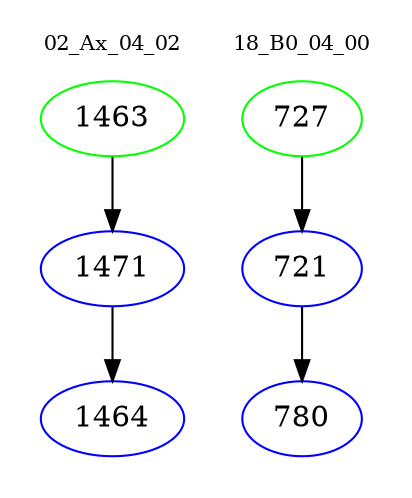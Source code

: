 digraph{
subgraph cluster_0 {
color = white
label = "02_Ax_04_02";
fontsize=10;
T0_1463 [label="1463", color="green"]
T0_1463 -> T0_1471 [color="black"]
T0_1471 [label="1471", color="blue"]
T0_1471 -> T0_1464 [color="black"]
T0_1464 [label="1464", color="blue"]
}
subgraph cluster_1 {
color = white
label = "18_B0_04_00";
fontsize=10;
T1_727 [label="727", color="green"]
T1_727 -> T1_721 [color="black"]
T1_721 [label="721", color="blue"]
T1_721 -> T1_780 [color="black"]
T1_780 [label="780", color="blue"]
}
}
